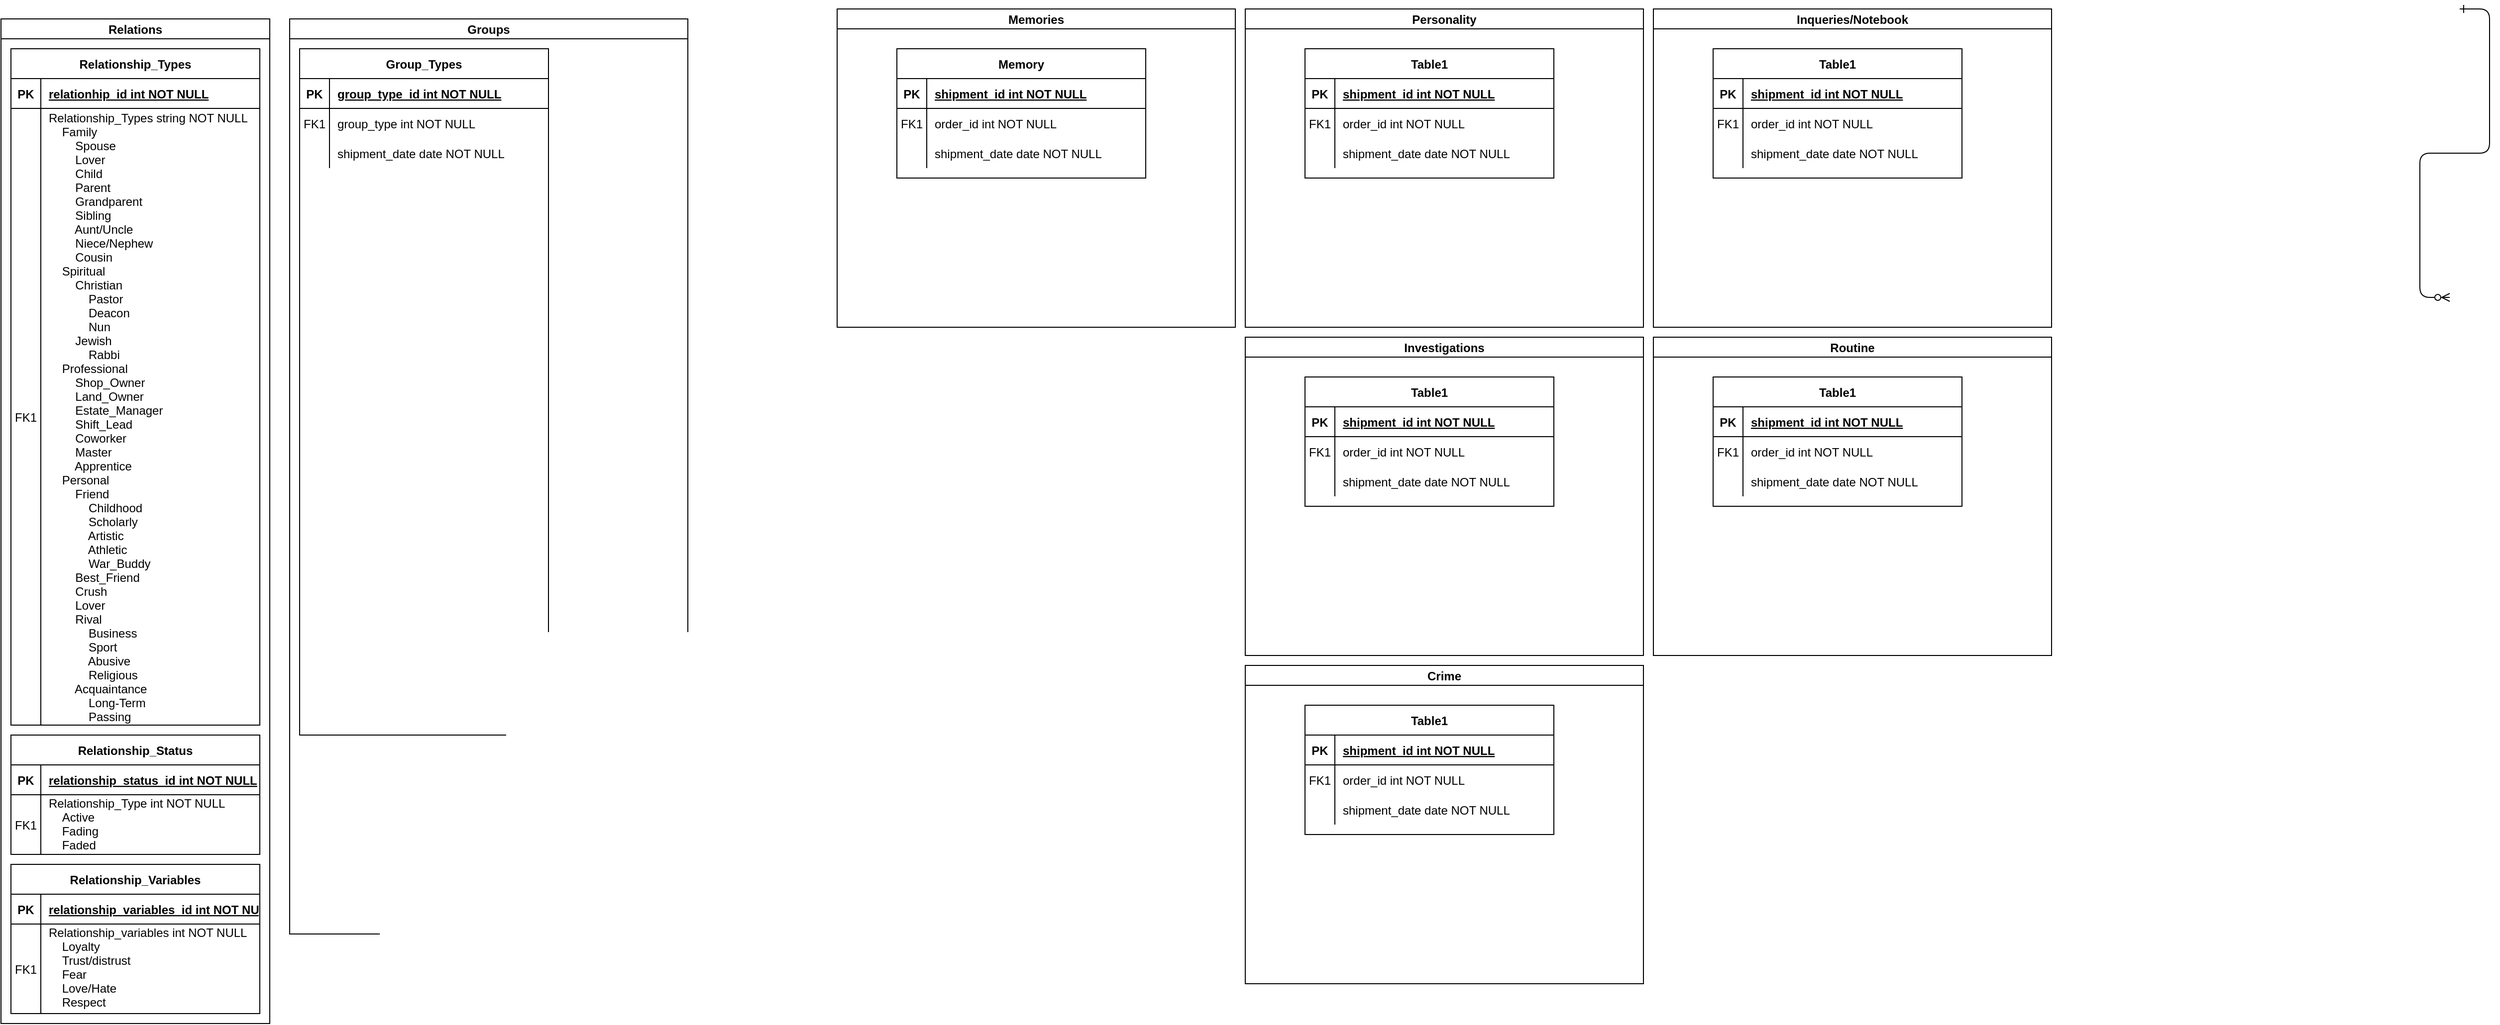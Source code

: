 <mxfile version="24.0.2" type="github">
  <diagram id="R2lEEEUBdFMjLlhIrx00" name="Page-1">
    <mxGraphModel dx="3101" dy="1208" grid="1" gridSize="10" guides="1" tooltips="1" connect="1" arrows="1" fold="1" page="1" pageScale="1" pageWidth="850" pageHeight="1100" math="0" shadow="0" extFonts="Permanent Marker^https://fonts.googleapis.com/css?family=Permanent+Marker">
      <root>
        <mxCell id="0" />
        <mxCell id="1" parent="0" />
        <mxCell id="C-vyLk0tnHw3VtMMgP7b-12" value="" style="edgeStyle=entityRelationEdgeStyle;endArrow=ERzeroToMany;startArrow=ERone;endFill=1;startFill=0;" parent="1" edge="1">
          <mxGeometry width="100" height="100" relative="1" as="geometry">
            <mxPoint x="790" y="10" as="sourcePoint" />
            <mxPoint x="780" y="300" as="targetPoint" />
          </mxGeometry>
        </mxCell>
        <mxCell id="DOGvf4k0Wpebmgo-XvwI-169" value="Memories" style="swimlane;startSize=20;horizontal=1;containerType=tree;" vertex="1" parent="1">
          <mxGeometry x="-840" y="10" width="400" height="320" as="geometry" />
        </mxCell>
        <mxCell id="DOGvf4k0Wpebmgo-XvwI-1" value="Memory" style="shape=table;startSize=30;container=1;collapsible=1;childLayout=tableLayout;fixedRows=1;rowLines=0;fontStyle=1;align=center;resizeLast=1;" vertex="1" parent="DOGvf4k0Wpebmgo-XvwI-169">
          <mxGeometry x="60" y="40" width="250" height="130" as="geometry" />
        </mxCell>
        <mxCell id="DOGvf4k0Wpebmgo-XvwI-2" value="" style="shape=partialRectangle;collapsible=0;dropTarget=0;pointerEvents=0;fillColor=none;points=[[0,0.5],[1,0.5]];portConstraint=eastwest;top=0;left=0;right=0;bottom=1;" vertex="1" parent="DOGvf4k0Wpebmgo-XvwI-1">
          <mxGeometry y="30" width="250" height="30" as="geometry" />
        </mxCell>
        <mxCell id="DOGvf4k0Wpebmgo-XvwI-3" value="PK" style="shape=partialRectangle;overflow=hidden;connectable=0;fillColor=none;top=0;left=0;bottom=0;right=0;fontStyle=1;" vertex="1" parent="DOGvf4k0Wpebmgo-XvwI-2">
          <mxGeometry width="30" height="30" as="geometry">
            <mxRectangle width="30" height="30" as="alternateBounds" />
          </mxGeometry>
        </mxCell>
        <mxCell id="DOGvf4k0Wpebmgo-XvwI-4" value="shipment_id int NOT NULL " style="shape=partialRectangle;overflow=hidden;connectable=0;fillColor=none;top=0;left=0;bottom=0;right=0;align=left;spacingLeft=6;fontStyle=5;" vertex="1" parent="DOGvf4k0Wpebmgo-XvwI-2">
          <mxGeometry x="30" width="220" height="30" as="geometry">
            <mxRectangle width="220" height="30" as="alternateBounds" />
          </mxGeometry>
        </mxCell>
        <mxCell id="DOGvf4k0Wpebmgo-XvwI-5" value="" style="shape=partialRectangle;collapsible=0;dropTarget=0;pointerEvents=0;fillColor=none;points=[[0,0.5],[1,0.5]];portConstraint=eastwest;top=0;left=0;right=0;bottom=0;" vertex="1" parent="DOGvf4k0Wpebmgo-XvwI-1">
          <mxGeometry y="60" width="250" height="30" as="geometry" />
        </mxCell>
        <mxCell id="DOGvf4k0Wpebmgo-XvwI-6" value="FK1" style="shape=partialRectangle;overflow=hidden;connectable=0;fillColor=none;top=0;left=0;bottom=0;right=0;" vertex="1" parent="DOGvf4k0Wpebmgo-XvwI-5">
          <mxGeometry width="30" height="30" as="geometry">
            <mxRectangle width="30" height="30" as="alternateBounds" />
          </mxGeometry>
        </mxCell>
        <mxCell id="DOGvf4k0Wpebmgo-XvwI-7" value="order_id int NOT NULL" style="shape=partialRectangle;overflow=hidden;connectable=0;fillColor=none;top=0;left=0;bottom=0;right=0;align=left;spacingLeft=6;" vertex="1" parent="DOGvf4k0Wpebmgo-XvwI-5">
          <mxGeometry x="30" width="220" height="30" as="geometry">
            <mxRectangle width="220" height="30" as="alternateBounds" />
          </mxGeometry>
        </mxCell>
        <mxCell id="DOGvf4k0Wpebmgo-XvwI-8" value="" style="shape=partialRectangle;collapsible=0;dropTarget=0;pointerEvents=0;fillColor=none;points=[[0,0.5],[1,0.5]];portConstraint=eastwest;top=0;left=0;right=0;bottom=0;" vertex="1" parent="DOGvf4k0Wpebmgo-XvwI-1">
          <mxGeometry y="90" width="250" height="30" as="geometry" />
        </mxCell>
        <mxCell id="DOGvf4k0Wpebmgo-XvwI-9" value="" style="shape=partialRectangle;overflow=hidden;connectable=0;fillColor=none;top=0;left=0;bottom=0;right=0;" vertex="1" parent="DOGvf4k0Wpebmgo-XvwI-8">
          <mxGeometry width="30" height="30" as="geometry">
            <mxRectangle width="30" height="30" as="alternateBounds" />
          </mxGeometry>
        </mxCell>
        <mxCell id="DOGvf4k0Wpebmgo-XvwI-10" value="shipment_date date NOT NULL" style="shape=partialRectangle;overflow=hidden;connectable=0;fillColor=none;top=0;left=0;bottom=0;right=0;align=left;spacingLeft=6;" vertex="1" parent="DOGvf4k0Wpebmgo-XvwI-8">
          <mxGeometry x="30" width="220" height="30" as="geometry">
            <mxRectangle width="220" height="30" as="alternateBounds" />
          </mxGeometry>
        </mxCell>
        <mxCell id="DOGvf4k0Wpebmgo-XvwI-173" value="Relations" style="swimlane;startSize=20;horizontal=1;containerType=tree;" vertex="1" parent="1">
          <mxGeometry x="-1680" y="20" width="270" height="1010" as="geometry" />
        </mxCell>
        <mxCell id="DOGvf4k0Wpebmgo-XvwI-174" value="Relationship_Types" style="shape=table;startSize=30;container=1;collapsible=1;childLayout=tableLayout;fixedRows=1;rowLines=0;fontStyle=1;align=center;resizeLast=1;" vertex="1" parent="DOGvf4k0Wpebmgo-XvwI-173">
          <mxGeometry x="10" y="30" width="250" height="680" as="geometry" />
        </mxCell>
        <mxCell id="DOGvf4k0Wpebmgo-XvwI-175" value="" style="shape=partialRectangle;collapsible=0;dropTarget=0;pointerEvents=0;fillColor=none;points=[[0,0.5],[1,0.5]];portConstraint=eastwest;top=0;left=0;right=0;bottom=1;" vertex="1" parent="DOGvf4k0Wpebmgo-XvwI-174">
          <mxGeometry y="30" width="250" height="30" as="geometry" />
        </mxCell>
        <mxCell id="DOGvf4k0Wpebmgo-XvwI-176" value="PK" style="shape=partialRectangle;overflow=hidden;connectable=0;fillColor=none;top=0;left=0;bottom=0;right=0;fontStyle=1;" vertex="1" parent="DOGvf4k0Wpebmgo-XvwI-175">
          <mxGeometry width="30" height="30" as="geometry">
            <mxRectangle width="30" height="30" as="alternateBounds" />
          </mxGeometry>
        </mxCell>
        <mxCell id="DOGvf4k0Wpebmgo-XvwI-177" value="relationhip_id int NOT NULL " style="shape=partialRectangle;overflow=hidden;connectable=0;fillColor=none;top=0;left=0;bottom=0;right=0;align=left;spacingLeft=6;fontStyle=5;" vertex="1" parent="DOGvf4k0Wpebmgo-XvwI-175">
          <mxGeometry x="30" width="220" height="30" as="geometry">
            <mxRectangle width="220" height="30" as="alternateBounds" />
          </mxGeometry>
        </mxCell>
        <mxCell id="DOGvf4k0Wpebmgo-XvwI-178" value="" style="shape=partialRectangle;collapsible=0;dropTarget=0;pointerEvents=0;fillColor=none;points=[[0,0.5],[1,0.5]];portConstraint=eastwest;top=0;left=0;right=0;bottom=0;" vertex="1" parent="DOGvf4k0Wpebmgo-XvwI-174">
          <mxGeometry y="60" width="250" height="620" as="geometry" />
        </mxCell>
        <mxCell id="DOGvf4k0Wpebmgo-XvwI-179" value="FK1" style="shape=partialRectangle;overflow=hidden;connectable=0;fillColor=none;top=0;left=0;bottom=0;right=0;" vertex="1" parent="DOGvf4k0Wpebmgo-XvwI-178">
          <mxGeometry width="30" height="620" as="geometry">
            <mxRectangle width="30" height="620" as="alternateBounds" />
          </mxGeometry>
        </mxCell>
        <mxCell id="DOGvf4k0Wpebmgo-XvwI-180" value="Relationship_Types string NOT NULL&#xa;    Family&#xa;        Spouse&#xa;        Lover&#xa;        Child&#xa;        Parent&#xa;        Grandparent&#xa;        Sibling&#xa;        Aunt/Uncle&#xa;        Niece/Nephew&#xa;        Cousin&#xa;    Spiritual&#xa;        Christian       &#xa;            Pastor&#xa;            Deacon    &#xa;            Nun&#xa;        Jewish&#xa;            Rabbi    &#xa;    Professional&#xa;        Shop_Owner&#xa;        Land_Owner&#xa;        Estate_Manager&#xa;        Shift_Lead&#xa;        Coworker&#xa;        Master&#xa;        Apprentice&#xa;    Personal&#xa;        Friend&#xa;            Childhood&#xa;            Scholarly&#xa;            Artistic&#xa;            Athletic&#xa;            War_Buddy&#xa;        Best_Friend&#xa;        Crush&#xa;        Lover&#xa;        Rival&#xa;            Business&#xa;            Sport&#xa;            Abusive&#xa;            Religious&#xa;        Acquaintance&#xa;            Long-Term&#xa;            Passing" style="shape=partialRectangle;overflow=hidden;connectable=0;fillColor=none;top=0;left=0;bottom=0;right=0;align=left;spacingLeft=6;" vertex="1" parent="DOGvf4k0Wpebmgo-XvwI-178">
          <mxGeometry x="30" width="220" height="620" as="geometry">
            <mxRectangle width="220" height="620" as="alternateBounds" />
          </mxGeometry>
        </mxCell>
        <mxCell id="DOGvf4k0Wpebmgo-XvwI-250" value="Relationship_Status" style="shape=table;startSize=30;container=1;collapsible=1;childLayout=tableLayout;fixedRows=1;rowLines=0;fontStyle=1;align=center;resizeLast=1;" vertex="1" parent="DOGvf4k0Wpebmgo-XvwI-173">
          <mxGeometry x="10" y="720" width="250" height="120" as="geometry" />
        </mxCell>
        <mxCell id="DOGvf4k0Wpebmgo-XvwI-251" value="" style="shape=partialRectangle;collapsible=0;dropTarget=0;pointerEvents=0;fillColor=none;points=[[0,0.5],[1,0.5]];portConstraint=eastwest;top=0;left=0;right=0;bottom=1;" vertex="1" parent="DOGvf4k0Wpebmgo-XvwI-250">
          <mxGeometry y="30" width="250" height="30" as="geometry" />
        </mxCell>
        <mxCell id="DOGvf4k0Wpebmgo-XvwI-252" value="PK" style="shape=partialRectangle;overflow=hidden;connectable=0;fillColor=none;top=0;left=0;bottom=0;right=0;fontStyle=1;" vertex="1" parent="DOGvf4k0Wpebmgo-XvwI-251">
          <mxGeometry width="30" height="30" as="geometry">
            <mxRectangle width="30" height="30" as="alternateBounds" />
          </mxGeometry>
        </mxCell>
        <mxCell id="DOGvf4k0Wpebmgo-XvwI-253" value="relationship_status_id int NOT NULL " style="shape=partialRectangle;overflow=hidden;connectable=0;fillColor=none;top=0;left=0;bottom=0;right=0;align=left;spacingLeft=6;fontStyle=5;" vertex="1" parent="DOGvf4k0Wpebmgo-XvwI-251">
          <mxGeometry x="30" width="220" height="30" as="geometry">
            <mxRectangle width="220" height="30" as="alternateBounds" />
          </mxGeometry>
        </mxCell>
        <mxCell id="DOGvf4k0Wpebmgo-XvwI-254" value="" style="shape=partialRectangle;collapsible=0;dropTarget=0;pointerEvents=0;fillColor=none;points=[[0,0.5],[1,0.5]];portConstraint=eastwest;top=0;left=0;right=0;bottom=0;" vertex="1" parent="DOGvf4k0Wpebmgo-XvwI-250">
          <mxGeometry y="60" width="250" height="60" as="geometry" />
        </mxCell>
        <mxCell id="DOGvf4k0Wpebmgo-XvwI-255" value="FK1" style="shape=partialRectangle;overflow=hidden;connectable=0;fillColor=none;top=0;left=0;bottom=0;right=0;" vertex="1" parent="DOGvf4k0Wpebmgo-XvwI-254">
          <mxGeometry width="30" height="60" as="geometry">
            <mxRectangle width="30" height="60" as="alternateBounds" />
          </mxGeometry>
        </mxCell>
        <mxCell id="DOGvf4k0Wpebmgo-XvwI-256" value="Relationship_Type int NOT NULL&#xa;    Active&#xa;    Fading&#xa;    Faded&#xa;    &#xa;" style="shape=partialRectangle;overflow=hidden;connectable=0;fillColor=none;top=0;left=0;bottom=0;right=0;align=left;spacingLeft=6;" vertex="1" parent="DOGvf4k0Wpebmgo-XvwI-254">
          <mxGeometry x="30" width="220" height="60" as="geometry">
            <mxRectangle width="220" height="60" as="alternateBounds" />
          </mxGeometry>
        </mxCell>
        <mxCell id="DOGvf4k0Wpebmgo-XvwI-261" value="Relationship_Variables" style="shape=table;startSize=30;container=1;collapsible=1;childLayout=tableLayout;fixedRows=1;rowLines=0;fontStyle=1;align=center;resizeLast=1;" vertex="1" parent="DOGvf4k0Wpebmgo-XvwI-173">
          <mxGeometry x="10" y="850" width="250" height="150" as="geometry" />
        </mxCell>
        <mxCell id="DOGvf4k0Wpebmgo-XvwI-262" value="" style="shape=partialRectangle;collapsible=0;dropTarget=0;pointerEvents=0;fillColor=none;points=[[0,0.5],[1,0.5]];portConstraint=eastwest;top=0;left=0;right=0;bottom=1;" vertex="1" parent="DOGvf4k0Wpebmgo-XvwI-261">
          <mxGeometry y="30" width="250" height="30" as="geometry" />
        </mxCell>
        <mxCell id="DOGvf4k0Wpebmgo-XvwI-263" value="PK" style="shape=partialRectangle;overflow=hidden;connectable=0;fillColor=none;top=0;left=0;bottom=0;right=0;fontStyle=1;" vertex="1" parent="DOGvf4k0Wpebmgo-XvwI-262">
          <mxGeometry width="30" height="30" as="geometry">
            <mxRectangle width="30" height="30" as="alternateBounds" />
          </mxGeometry>
        </mxCell>
        <mxCell id="DOGvf4k0Wpebmgo-XvwI-264" value="relationship_variables_id int NOT NULL " style="shape=partialRectangle;overflow=hidden;connectable=0;fillColor=none;top=0;left=0;bottom=0;right=0;align=left;spacingLeft=6;fontStyle=5;" vertex="1" parent="DOGvf4k0Wpebmgo-XvwI-262">
          <mxGeometry x="30" width="220" height="30" as="geometry">
            <mxRectangle width="220" height="30" as="alternateBounds" />
          </mxGeometry>
        </mxCell>
        <mxCell id="DOGvf4k0Wpebmgo-XvwI-265" value="" style="shape=partialRectangle;collapsible=0;dropTarget=0;pointerEvents=0;fillColor=none;points=[[0,0.5],[1,0.5]];portConstraint=eastwest;top=0;left=0;right=0;bottom=0;" vertex="1" parent="DOGvf4k0Wpebmgo-XvwI-261">
          <mxGeometry y="60" width="250" height="90" as="geometry" />
        </mxCell>
        <mxCell id="DOGvf4k0Wpebmgo-XvwI-266" value="FK1" style="shape=partialRectangle;overflow=hidden;connectable=0;fillColor=none;top=0;left=0;bottom=0;right=0;" vertex="1" parent="DOGvf4k0Wpebmgo-XvwI-265">
          <mxGeometry width="30" height="90" as="geometry">
            <mxRectangle width="30" height="90" as="alternateBounds" />
          </mxGeometry>
        </mxCell>
        <mxCell id="DOGvf4k0Wpebmgo-XvwI-267" value="Relationship_variables int NOT NULL&#xa;    Loyalty&#xa;    Trust/distrust&#xa;    Fear&#xa;    Love/Hate&#xa;    Respect&#xa;&#xa;" style="shape=partialRectangle;overflow=hidden;connectable=0;fillColor=none;top=0;left=0;bottom=0;right=0;align=left;spacingLeft=6;" vertex="1" parent="DOGvf4k0Wpebmgo-XvwI-265">
          <mxGeometry x="30" width="220" height="90" as="geometry">
            <mxRectangle width="220" height="90" as="alternateBounds" />
          </mxGeometry>
        </mxCell>
        <mxCell id="DOGvf4k0Wpebmgo-XvwI-184" value="Personality" style="swimlane;startSize=20;horizontal=1;containerType=tree;" vertex="1" parent="1">
          <mxGeometry x="-430" y="10" width="400" height="320" as="geometry" />
        </mxCell>
        <mxCell id="DOGvf4k0Wpebmgo-XvwI-185" value="Table1" style="shape=table;startSize=30;container=1;collapsible=1;childLayout=tableLayout;fixedRows=1;rowLines=0;fontStyle=1;align=center;resizeLast=1;" vertex="1" parent="DOGvf4k0Wpebmgo-XvwI-184">
          <mxGeometry x="60" y="40" width="250" height="130" as="geometry" />
        </mxCell>
        <mxCell id="DOGvf4k0Wpebmgo-XvwI-186" value="" style="shape=partialRectangle;collapsible=0;dropTarget=0;pointerEvents=0;fillColor=none;points=[[0,0.5],[1,0.5]];portConstraint=eastwest;top=0;left=0;right=0;bottom=1;" vertex="1" parent="DOGvf4k0Wpebmgo-XvwI-185">
          <mxGeometry y="30" width="250" height="30" as="geometry" />
        </mxCell>
        <mxCell id="DOGvf4k0Wpebmgo-XvwI-187" value="PK" style="shape=partialRectangle;overflow=hidden;connectable=0;fillColor=none;top=0;left=0;bottom=0;right=0;fontStyle=1;" vertex="1" parent="DOGvf4k0Wpebmgo-XvwI-186">
          <mxGeometry width="30" height="30" as="geometry">
            <mxRectangle width="30" height="30" as="alternateBounds" />
          </mxGeometry>
        </mxCell>
        <mxCell id="DOGvf4k0Wpebmgo-XvwI-188" value="shipment_id int NOT NULL " style="shape=partialRectangle;overflow=hidden;connectable=0;fillColor=none;top=0;left=0;bottom=0;right=0;align=left;spacingLeft=6;fontStyle=5;" vertex="1" parent="DOGvf4k0Wpebmgo-XvwI-186">
          <mxGeometry x="30" width="220" height="30" as="geometry">
            <mxRectangle width="220" height="30" as="alternateBounds" />
          </mxGeometry>
        </mxCell>
        <mxCell id="DOGvf4k0Wpebmgo-XvwI-189" value="" style="shape=partialRectangle;collapsible=0;dropTarget=0;pointerEvents=0;fillColor=none;points=[[0,0.5],[1,0.5]];portConstraint=eastwest;top=0;left=0;right=0;bottom=0;" vertex="1" parent="DOGvf4k0Wpebmgo-XvwI-185">
          <mxGeometry y="60" width="250" height="30" as="geometry" />
        </mxCell>
        <mxCell id="DOGvf4k0Wpebmgo-XvwI-190" value="FK1" style="shape=partialRectangle;overflow=hidden;connectable=0;fillColor=none;top=0;left=0;bottom=0;right=0;" vertex="1" parent="DOGvf4k0Wpebmgo-XvwI-189">
          <mxGeometry width="30" height="30" as="geometry">
            <mxRectangle width="30" height="30" as="alternateBounds" />
          </mxGeometry>
        </mxCell>
        <mxCell id="DOGvf4k0Wpebmgo-XvwI-191" value="order_id int NOT NULL" style="shape=partialRectangle;overflow=hidden;connectable=0;fillColor=none;top=0;left=0;bottom=0;right=0;align=left;spacingLeft=6;" vertex="1" parent="DOGvf4k0Wpebmgo-XvwI-189">
          <mxGeometry x="30" width="220" height="30" as="geometry">
            <mxRectangle width="220" height="30" as="alternateBounds" />
          </mxGeometry>
        </mxCell>
        <mxCell id="DOGvf4k0Wpebmgo-XvwI-192" value="" style="shape=partialRectangle;collapsible=0;dropTarget=0;pointerEvents=0;fillColor=none;points=[[0,0.5],[1,0.5]];portConstraint=eastwest;top=0;left=0;right=0;bottom=0;" vertex="1" parent="DOGvf4k0Wpebmgo-XvwI-185">
          <mxGeometry y="90" width="250" height="30" as="geometry" />
        </mxCell>
        <mxCell id="DOGvf4k0Wpebmgo-XvwI-193" value="" style="shape=partialRectangle;overflow=hidden;connectable=0;fillColor=none;top=0;left=0;bottom=0;right=0;" vertex="1" parent="DOGvf4k0Wpebmgo-XvwI-192">
          <mxGeometry width="30" height="30" as="geometry">
            <mxRectangle width="30" height="30" as="alternateBounds" />
          </mxGeometry>
        </mxCell>
        <mxCell id="DOGvf4k0Wpebmgo-XvwI-194" value="shipment_date date NOT NULL" style="shape=partialRectangle;overflow=hidden;connectable=0;fillColor=none;top=0;left=0;bottom=0;right=0;align=left;spacingLeft=6;" vertex="1" parent="DOGvf4k0Wpebmgo-XvwI-192">
          <mxGeometry x="30" width="220" height="30" as="geometry">
            <mxRectangle width="220" height="30" as="alternateBounds" />
          </mxGeometry>
        </mxCell>
        <mxCell id="DOGvf4k0Wpebmgo-XvwI-195" value="Investigations" style="swimlane;startSize=20;horizontal=1;containerType=tree;" vertex="1" parent="1">
          <mxGeometry x="-430" y="340" width="400" height="320" as="geometry" />
        </mxCell>
        <mxCell id="DOGvf4k0Wpebmgo-XvwI-196" value="Table1" style="shape=table;startSize=30;container=1;collapsible=1;childLayout=tableLayout;fixedRows=1;rowLines=0;fontStyle=1;align=center;resizeLast=1;" vertex="1" parent="DOGvf4k0Wpebmgo-XvwI-195">
          <mxGeometry x="60" y="40" width="250" height="130" as="geometry" />
        </mxCell>
        <mxCell id="DOGvf4k0Wpebmgo-XvwI-197" value="" style="shape=partialRectangle;collapsible=0;dropTarget=0;pointerEvents=0;fillColor=none;points=[[0,0.5],[1,0.5]];portConstraint=eastwest;top=0;left=0;right=0;bottom=1;" vertex="1" parent="DOGvf4k0Wpebmgo-XvwI-196">
          <mxGeometry y="30" width="250" height="30" as="geometry" />
        </mxCell>
        <mxCell id="DOGvf4k0Wpebmgo-XvwI-198" value="PK" style="shape=partialRectangle;overflow=hidden;connectable=0;fillColor=none;top=0;left=0;bottom=0;right=0;fontStyle=1;" vertex="1" parent="DOGvf4k0Wpebmgo-XvwI-197">
          <mxGeometry width="30" height="30" as="geometry">
            <mxRectangle width="30" height="30" as="alternateBounds" />
          </mxGeometry>
        </mxCell>
        <mxCell id="DOGvf4k0Wpebmgo-XvwI-199" value="shipment_id int NOT NULL " style="shape=partialRectangle;overflow=hidden;connectable=0;fillColor=none;top=0;left=0;bottom=0;right=0;align=left;spacingLeft=6;fontStyle=5;" vertex="1" parent="DOGvf4k0Wpebmgo-XvwI-197">
          <mxGeometry x="30" width="220" height="30" as="geometry">
            <mxRectangle width="220" height="30" as="alternateBounds" />
          </mxGeometry>
        </mxCell>
        <mxCell id="DOGvf4k0Wpebmgo-XvwI-200" value="" style="shape=partialRectangle;collapsible=0;dropTarget=0;pointerEvents=0;fillColor=none;points=[[0,0.5],[1,0.5]];portConstraint=eastwest;top=0;left=0;right=0;bottom=0;" vertex="1" parent="DOGvf4k0Wpebmgo-XvwI-196">
          <mxGeometry y="60" width="250" height="30" as="geometry" />
        </mxCell>
        <mxCell id="DOGvf4k0Wpebmgo-XvwI-201" value="FK1" style="shape=partialRectangle;overflow=hidden;connectable=0;fillColor=none;top=0;left=0;bottom=0;right=0;" vertex="1" parent="DOGvf4k0Wpebmgo-XvwI-200">
          <mxGeometry width="30" height="30" as="geometry">
            <mxRectangle width="30" height="30" as="alternateBounds" />
          </mxGeometry>
        </mxCell>
        <mxCell id="DOGvf4k0Wpebmgo-XvwI-202" value="order_id int NOT NULL" style="shape=partialRectangle;overflow=hidden;connectable=0;fillColor=none;top=0;left=0;bottom=0;right=0;align=left;spacingLeft=6;" vertex="1" parent="DOGvf4k0Wpebmgo-XvwI-200">
          <mxGeometry x="30" width="220" height="30" as="geometry">
            <mxRectangle width="220" height="30" as="alternateBounds" />
          </mxGeometry>
        </mxCell>
        <mxCell id="DOGvf4k0Wpebmgo-XvwI-203" value="" style="shape=partialRectangle;collapsible=0;dropTarget=0;pointerEvents=0;fillColor=none;points=[[0,0.5],[1,0.5]];portConstraint=eastwest;top=0;left=0;right=0;bottom=0;" vertex="1" parent="DOGvf4k0Wpebmgo-XvwI-196">
          <mxGeometry y="90" width="250" height="30" as="geometry" />
        </mxCell>
        <mxCell id="DOGvf4k0Wpebmgo-XvwI-204" value="" style="shape=partialRectangle;overflow=hidden;connectable=0;fillColor=none;top=0;left=0;bottom=0;right=0;" vertex="1" parent="DOGvf4k0Wpebmgo-XvwI-203">
          <mxGeometry width="30" height="30" as="geometry">
            <mxRectangle width="30" height="30" as="alternateBounds" />
          </mxGeometry>
        </mxCell>
        <mxCell id="DOGvf4k0Wpebmgo-XvwI-205" value="shipment_date date NOT NULL" style="shape=partialRectangle;overflow=hidden;connectable=0;fillColor=none;top=0;left=0;bottom=0;right=0;align=left;spacingLeft=6;" vertex="1" parent="DOGvf4k0Wpebmgo-XvwI-203">
          <mxGeometry x="30" width="220" height="30" as="geometry">
            <mxRectangle width="220" height="30" as="alternateBounds" />
          </mxGeometry>
        </mxCell>
        <mxCell id="DOGvf4k0Wpebmgo-XvwI-206" value="Groups" style="swimlane;startSize=20;horizontal=1;containerType=tree;" vertex="1" parent="1">
          <mxGeometry x="-1390" y="20" width="400" height="920" as="geometry" />
        </mxCell>
        <mxCell id="DOGvf4k0Wpebmgo-XvwI-207" value="Group_Types" style="shape=table;startSize=30;container=1;collapsible=1;childLayout=tableLayout;fixedRows=1;rowLines=0;fontStyle=1;align=center;resizeLast=1;" vertex="1" parent="DOGvf4k0Wpebmgo-XvwI-206">
          <mxGeometry x="10" y="30" width="250" height="690" as="geometry" />
        </mxCell>
        <mxCell id="DOGvf4k0Wpebmgo-XvwI-208" value="" style="shape=partialRectangle;collapsible=0;dropTarget=0;pointerEvents=0;fillColor=none;points=[[0,0.5],[1,0.5]];portConstraint=eastwest;top=0;left=0;right=0;bottom=1;" vertex="1" parent="DOGvf4k0Wpebmgo-XvwI-207">
          <mxGeometry y="30" width="250" height="30" as="geometry" />
        </mxCell>
        <mxCell id="DOGvf4k0Wpebmgo-XvwI-209" value="PK" style="shape=partialRectangle;overflow=hidden;connectable=0;fillColor=none;top=0;left=0;bottom=0;right=0;fontStyle=1;" vertex="1" parent="DOGvf4k0Wpebmgo-XvwI-208">
          <mxGeometry width="30" height="30" as="geometry">
            <mxRectangle width="30" height="30" as="alternateBounds" />
          </mxGeometry>
        </mxCell>
        <mxCell id="DOGvf4k0Wpebmgo-XvwI-210" value="group_type_id int NOT NULL " style="shape=partialRectangle;overflow=hidden;connectable=0;fillColor=none;top=0;left=0;bottom=0;right=0;align=left;spacingLeft=6;fontStyle=5;" vertex="1" parent="DOGvf4k0Wpebmgo-XvwI-208">
          <mxGeometry x="30" width="220" height="30" as="geometry">
            <mxRectangle width="220" height="30" as="alternateBounds" />
          </mxGeometry>
        </mxCell>
        <mxCell id="DOGvf4k0Wpebmgo-XvwI-211" value="" style="shape=partialRectangle;collapsible=0;dropTarget=0;pointerEvents=0;fillColor=none;points=[[0,0.5],[1,0.5]];portConstraint=eastwest;top=0;left=0;right=0;bottom=0;" vertex="1" parent="DOGvf4k0Wpebmgo-XvwI-207">
          <mxGeometry y="60" width="250" height="30" as="geometry" />
        </mxCell>
        <mxCell id="DOGvf4k0Wpebmgo-XvwI-212" value="FK1" style="shape=partialRectangle;overflow=hidden;connectable=0;fillColor=none;top=0;left=0;bottom=0;right=0;" vertex="1" parent="DOGvf4k0Wpebmgo-XvwI-211">
          <mxGeometry width="30" height="30" as="geometry">
            <mxRectangle width="30" height="30" as="alternateBounds" />
          </mxGeometry>
        </mxCell>
        <mxCell id="DOGvf4k0Wpebmgo-XvwI-213" value="group_type int NOT NULL" style="shape=partialRectangle;overflow=hidden;connectable=0;fillColor=none;top=0;left=0;bottom=0;right=0;align=left;spacingLeft=6;" vertex="1" parent="DOGvf4k0Wpebmgo-XvwI-211">
          <mxGeometry x="30" width="220" height="30" as="geometry">
            <mxRectangle width="220" height="30" as="alternateBounds" />
          </mxGeometry>
        </mxCell>
        <mxCell id="DOGvf4k0Wpebmgo-XvwI-214" value="" style="shape=partialRectangle;collapsible=0;dropTarget=0;pointerEvents=0;fillColor=none;points=[[0,0.5],[1,0.5]];portConstraint=eastwest;top=0;left=0;right=0;bottom=0;" vertex="1" parent="DOGvf4k0Wpebmgo-XvwI-207">
          <mxGeometry y="90" width="250" height="30" as="geometry" />
        </mxCell>
        <mxCell id="DOGvf4k0Wpebmgo-XvwI-215" value="" style="shape=partialRectangle;overflow=hidden;connectable=0;fillColor=none;top=0;left=0;bottom=0;right=0;" vertex="1" parent="DOGvf4k0Wpebmgo-XvwI-214">
          <mxGeometry width="30" height="30" as="geometry">
            <mxRectangle width="30" height="30" as="alternateBounds" />
          </mxGeometry>
        </mxCell>
        <mxCell id="DOGvf4k0Wpebmgo-XvwI-216" value="shipment_date date NOT NULL" style="shape=partialRectangle;overflow=hidden;connectable=0;fillColor=none;top=0;left=0;bottom=0;right=0;align=left;spacingLeft=6;" vertex="1" parent="DOGvf4k0Wpebmgo-XvwI-214">
          <mxGeometry x="30" width="220" height="30" as="geometry">
            <mxRectangle width="220" height="30" as="alternateBounds" />
          </mxGeometry>
        </mxCell>
        <mxCell id="DOGvf4k0Wpebmgo-XvwI-217" value="Crime" style="swimlane;startSize=20;horizontal=1;containerType=tree;" vertex="1" parent="1">
          <mxGeometry x="-430" y="670" width="400" height="320" as="geometry" />
        </mxCell>
        <mxCell id="DOGvf4k0Wpebmgo-XvwI-218" value="Table1" style="shape=table;startSize=30;container=1;collapsible=1;childLayout=tableLayout;fixedRows=1;rowLines=0;fontStyle=1;align=center;resizeLast=1;" vertex="1" parent="DOGvf4k0Wpebmgo-XvwI-217">
          <mxGeometry x="60" y="40" width="250" height="130" as="geometry" />
        </mxCell>
        <mxCell id="DOGvf4k0Wpebmgo-XvwI-219" value="" style="shape=partialRectangle;collapsible=0;dropTarget=0;pointerEvents=0;fillColor=none;points=[[0,0.5],[1,0.5]];portConstraint=eastwest;top=0;left=0;right=0;bottom=1;" vertex="1" parent="DOGvf4k0Wpebmgo-XvwI-218">
          <mxGeometry y="30" width="250" height="30" as="geometry" />
        </mxCell>
        <mxCell id="DOGvf4k0Wpebmgo-XvwI-220" value="PK" style="shape=partialRectangle;overflow=hidden;connectable=0;fillColor=none;top=0;left=0;bottom=0;right=0;fontStyle=1;" vertex="1" parent="DOGvf4k0Wpebmgo-XvwI-219">
          <mxGeometry width="30" height="30" as="geometry">
            <mxRectangle width="30" height="30" as="alternateBounds" />
          </mxGeometry>
        </mxCell>
        <mxCell id="DOGvf4k0Wpebmgo-XvwI-221" value="shipment_id int NOT NULL " style="shape=partialRectangle;overflow=hidden;connectable=0;fillColor=none;top=0;left=0;bottom=0;right=0;align=left;spacingLeft=6;fontStyle=5;" vertex="1" parent="DOGvf4k0Wpebmgo-XvwI-219">
          <mxGeometry x="30" width="220" height="30" as="geometry">
            <mxRectangle width="220" height="30" as="alternateBounds" />
          </mxGeometry>
        </mxCell>
        <mxCell id="DOGvf4k0Wpebmgo-XvwI-222" value="" style="shape=partialRectangle;collapsible=0;dropTarget=0;pointerEvents=0;fillColor=none;points=[[0,0.5],[1,0.5]];portConstraint=eastwest;top=0;left=0;right=0;bottom=0;" vertex="1" parent="DOGvf4k0Wpebmgo-XvwI-218">
          <mxGeometry y="60" width="250" height="30" as="geometry" />
        </mxCell>
        <mxCell id="DOGvf4k0Wpebmgo-XvwI-223" value="FK1" style="shape=partialRectangle;overflow=hidden;connectable=0;fillColor=none;top=0;left=0;bottom=0;right=0;" vertex="1" parent="DOGvf4k0Wpebmgo-XvwI-222">
          <mxGeometry width="30" height="30" as="geometry">
            <mxRectangle width="30" height="30" as="alternateBounds" />
          </mxGeometry>
        </mxCell>
        <mxCell id="DOGvf4k0Wpebmgo-XvwI-224" value="order_id int NOT NULL" style="shape=partialRectangle;overflow=hidden;connectable=0;fillColor=none;top=0;left=0;bottom=0;right=0;align=left;spacingLeft=6;" vertex="1" parent="DOGvf4k0Wpebmgo-XvwI-222">
          <mxGeometry x="30" width="220" height="30" as="geometry">
            <mxRectangle width="220" height="30" as="alternateBounds" />
          </mxGeometry>
        </mxCell>
        <mxCell id="DOGvf4k0Wpebmgo-XvwI-225" value="" style="shape=partialRectangle;collapsible=0;dropTarget=0;pointerEvents=0;fillColor=none;points=[[0,0.5],[1,0.5]];portConstraint=eastwest;top=0;left=0;right=0;bottom=0;" vertex="1" parent="DOGvf4k0Wpebmgo-XvwI-218">
          <mxGeometry y="90" width="250" height="30" as="geometry" />
        </mxCell>
        <mxCell id="DOGvf4k0Wpebmgo-XvwI-226" value="" style="shape=partialRectangle;overflow=hidden;connectable=0;fillColor=none;top=0;left=0;bottom=0;right=0;" vertex="1" parent="DOGvf4k0Wpebmgo-XvwI-225">
          <mxGeometry width="30" height="30" as="geometry">
            <mxRectangle width="30" height="30" as="alternateBounds" />
          </mxGeometry>
        </mxCell>
        <mxCell id="DOGvf4k0Wpebmgo-XvwI-227" value="shipment_date date NOT NULL" style="shape=partialRectangle;overflow=hidden;connectable=0;fillColor=none;top=0;left=0;bottom=0;right=0;align=left;spacingLeft=6;" vertex="1" parent="DOGvf4k0Wpebmgo-XvwI-225">
          <mxGeometry x="30" width="220" height="30" as="geometry">
            <mxRectangle width="220" height="30" as="alternateBounds" />
          </mxGeometry>
        </mxCell>
        <mxCell id="DOGvf4k0Wpebmgo-XvwI-228" value="Inqueries/Notebook" style="swimlane;startSize=20;horizontal=1;containerType=tree;" vertex="1" parent="1">
          <mxGeometry x="-20" y="10" width="400" height="320" as="geometry" />
        </mxCell>
        <mxCell id="DOGvf4k0Wpebmgo-XvwI-229" value="Table1" style="shape=table;startSize=30;container=1;collapsible=1;childLayout=tableLayout;fixedRows=1;rowLines=0;fontStyle=1;align=center;resizeLast=1;" vertex="1" parent="DOGvf4k0Wpebmgo-XvwI-228">
          <mxGeometry x="60" y="40" width="250" height="130" as="geometry" />
        </mxCell>
        <mxCell id="DOGvf4k0Wpebmgo-XvwI-230" value="" style="shape=partialRectangle;collapsible=0;dropTarget=0;pointerEvents=0;fillColor=none;points=[[0,0.5],[1,0.5]];portConstraint=eastwest;top=0;left=0;right=0;bottom=1;" vertex="1" parent="DOGvf4k0Wpebmgo-XvwI-229">
          <mxGeometry y="30" width="250" height="30" as="geometry" />
        </mxCell>
        <mxCell id="DOGvf4k0Wpebmgo-XvwI-231" value="PK" style="shape=partialRectangle;overflow=hidden;connectable=0;fillColor=none;top=0;left=0;bottom=0;right=0;fontStyle=1;" vertex="1" parent="DOGvf4k0Wpebmgo-XvwI-230">
          <mxGeometry width="30" height="30" as="geometry">
            <mxRectangle width="30" height="30" as="alternateBounds" />
          </mxGeometry>
        </mxCell>
        <mxCell id="DOGvf4k0Wpebmgo-XvwI-232" value="shipment_id int NOT NULL " style="shape=partialRectangle;overflow=hidden;connectable=0;fillColor=none;top=0;left=0;bottom=0;right=0;align=left;spacingLeft=6;fontStyle=5;" vertex="1" parent="DOGvf4k0Wpebmgo-XvwI-230">
          <mxGeometry x="30" width="220" height="30" as="geometry">
            <mxRectangle width="220" height="30" as="alternateBounds" />
          </mxGeometry>
        </mxCell>
        <mxCell id="DOGvf4k0Wpebmgo-XvwI-233" value="" style="shape=partialRectangle;collapsible=0;dropTarget=0;pointerEvents=0;fillColor=none;points=[[0,0.5],[1,0.5]];portConstraint=eastwest;top=0;left=0;right=0;bottom=0;" vertex="1" parent="DOGvf4k0Wpebmgo-XvwI-229">
          <mxGeometry y="60" width="250" height="30" as="geometry" />
        </mxCell>
        <mxCell id="DOGvf4k0Wpebmgo-XvwI-234" value="FK1" style="shape=partialRectangle;overflow=hidden;connectable=0;fillColor=none;top=0;left=0;bottom=0;right=0;" vertex="1" parent="DOGvf4k0Wpebmgo-XvwI-233">
          <mxGeometry width="30" height="30" as="geometry">
            <mxRectangle width="30" height="30" as="alternateBounds" />
          </mxGeometry>
        </mxCell>
        <mxCell id="DOGvf4k0Wpebmgo-XvwI-235" value="order_id int NOT NULL" style="shape=partialRectangle;overflow=hidden;connectable=0;fillColor=none;top=0;left=0;bottom=0;right=0;align=left;spacingLeft=6;" vertex="1" parent="DOGvf4k0Wpebmgo-XvwI-233">
          <mxGeometry x="30" width="220" height="30" as="geometry">
            <mxRectangle width="220" height="30" as="alternateBounds" />
          </mxGeometry>
        </mxCell>
        <mxCell id="DOGvf4k0Wpebmgo-XvwI-236" value="" style="shape=partialRectangle;collapsible=0;dropTarget=0;pointerEvents=0;fillColor=none;points=[[0,0.5],[1,0.5]];portConstraint=eastwest;top=0;left=0;right=0;bottom=0;" vertex="1" parent="DOGvf4k0Wpebmgo-XvwI-229">
          <mxGeometry y="90" width="250" height="30" as="geometry" />
        </mxCell>
        <mxCell id="DOGvf4k0Wpebmgo-XvwI-237" value="" style="shape=partialRectangle;overflow=hidden;connectable=0;fillColor=none;top=0;left=0;bottom=0;right=0;" vertex="1" parent="DOGvf4k0Wpebmgo-XvwI-236">
          <mxGeometry width="30" height="30" as="geometry">
            <mxRectangle width="30" height="30" as="alternateBounds" />
          </mxGeometry>
        </mxCell>
        <mxCell id="DOGvf4k0Wpebmgo-XvwI-238" value="shipment_date date NOT NULL" style="shape=partialRectangle;overflow=hidden;connectable=0;fillColor=none;top=0;left=0;bottom=0;right=0;align=left;spacingLeft=6;" vertex="1" parent="DOGvf4k0Wpebmgo-XvwI-236">
          <mxGeometry x="30" width="220" height="30" as="geometry">
            <mxRectangle width="220" height="30" as="alternateBounds" />
          </mxGeometry>
        </mxCell>
        <mxCell id="DOGvf4k0Wpebmgo-XvwI-239" value="Routine" style="swimlane;startSize=20;horizontal=1;containerType=tree;" vertex="1" parent="1">
          <mxGeometry x="-20" y="340" width="400" height="320" as="geometry" />
        </mxCell>
        <mxCell id="DOGvf4k0Wpebmgo-XvwI-240" value="Table1" style="shape=table;startSize=30;container=1;collapsible=1;childLayout=tableLayout;fixedRows=1;rowLines=0;fontStyle=1;align=center;resizeLast=1;" vertex="1" parent="DOGvf4k0Wpebmgo-XvwI-239">
          <mxGeometry x="60" y="40" width="250" height="130" as="geometry" />
        </mxCell>
        <mxCell id="DOGvf4k0Wpebmgo-XvwI-241" value="" style="shape=partialRectangle;collapsible=0;dropTarget=0;pointerEvents=0;fillColor=none;points=[[0,0.5],[1,0.5]];portConstraint=eastwest;top=0;left=0;right=0;bottom=1;" vertex="1" parent="DOGvf4k0Wpebmgo-XvwI-240">
          <mxGeometry y="30" width="250" height="30" as="geometry" />
        </mxCell>
        <mxCell id="DOGvf4k0Wpebmgo-XvwI-242" value="PK" style="shape=partialRectangle;overflow=hidden;connectable=0;fillColor=none;top=0;left=0;bottom=0;right=0;fontStyle=1;" vertex="1" parent="DOGvf4k0Wpebmgo-XvwI-241">
          <mxGeometry width="30" height="30" as="geometry">
            <mxRectangle width="30" height="30" as="alternateBounds" />
          </mxGeometry>
        </mxCell>
        <mxCell id="DOGvf4k0Wpebmgo-XvwI-243" value="shipment_id int NOT NULL " style="shape=partialRectangle;overflow=hidden;connectable=0;fillColor=none;top=0;left=0;bottom=0;right=0;align=left;spacingLeft=6;fontStyle=5;" vertex="1" parent="DOGvf4k0Wpebmgo-XvwI-241">
          <mxGeometry x="30" width="220" height="30" as="geometry">
            <mxRectangle width="220" height="30" as="alternateBounds" />
          </mxGeometry>
        </mxCell>
        <mxCell id="DOGvf4k0Wpebmgo-XvwI-244" value="" style="shape=partialRectangle;collapsible=0;dropTarget=0;pointerEvents=0;fillColor=none;points=[[0,0.5],[1,0.5]];portConstraint=eastwest;top=0;left=0;right=0;bottom=0;" vertex="1" parent="DOGvf4k0Wpebmgo-XvwI-240">
          <mxGeometry y="60" width="250" height="30" as="geometry" />
        </mxCell>
        <mxCell id="DOGvf4k0Wpebmgo-XvwI-245" value="FK1" style="shape=partialRectangle;overflow=hidden;connectable=0;fillColor=none;top=0;left=0;bottom=0;right=0;" vertex="1" parent="DOGvf4k0Wpebmgo-XvwI-244">
          <mxGeometry width="30" height="30" as="geometry">
            <mxRectangle width="30" height="30" as="alternateBounds" />
          </mxGeometry>
        </mxCell>
        <mxCell id="DOGvf4k0Wpebmgo-XvwI-246" value="order_id int NOT NULL" style="shape=partialRectangle;overflow=hidden;connectable=0;fillColor=none;top=0;left=0;bottom=0;right=0;align=left;spacingLeft=6;" vertex="1" parent="DOGvf4k0Wpebmgo-XvwI-244">
          <mxGeometry x="30" width="220" height="30" as="geometry">
            <mxRectangle width="220" height="30" as="alternateBounds" />
          </mxGeometry>
        </mxCell>
        <mxCell id="DOGvf4k0Wpebmgo-XvwI-247" value="" style="shape=partialRectangle;collapsible=0;dropTarget=0;pointerEvents=0;fillColor=none;points=[[0,0.5],[1,0.5]];portConstraint=eastwest;top=0;left=0;right=0;bottom=0;" vertex="1" parent="DOGvf4k0Wpebmgo-XvwI-240">
          <mxGeometry y="90" width="250" height="30" as="geometry" />
        </mxCell>
        <mxCell id="DOGvf4k0Wpebmgo-XvwI-248" value="" style="shape=partialRectangle;overflow=hidden;connectable=0;fillColor=none;top=0;left=0;bottom=0;right=0;" vertex="1" parent="DOGvf4k0Wpebmgo-XvwI-247">
          <mxGeometry width="30" height="30" as="geometry">
            <mxRectangle width="30" height="30" as="alternateBounds" />
          </mxGeometry>
        </mxCell>
        <mxCell id="DOGvf4k0Wpebmgo-XvwI-249" value="shipment_date date NOT NULL" style="shape=partialRectangle;overflow=hidden;connectable=0;fillColor=none;top=0;left=0;bottom=0;right=0;align=left;spacingLeft=6;" vertex="1" parent="DOGvf4k0Wpebmgo-XvwI-247">
          <mxGeometry x="30" width="220" height="30" as="geometry">
            <mxRectangle width="220" height="30" as="alternateBounds" />
          </mxGeometry>
        </mxCell>
      </root>
    </mxGraphModel>
  </diagram>
</mxfile>
